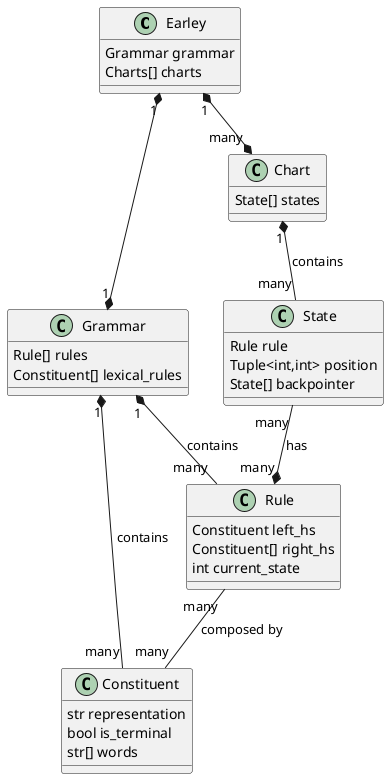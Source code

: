 @startuml classes

class Earley
class Grammar
class Chart
class State
class Rule
class Constituent 

Grammar "1" *-- "many" Rule : contains
Grammar "1" *-- "many" Constituent : contains
Rule "many" -- "many" Constituent : composed by
Chart "1" *-- "many" State : contains
State "many" --* "many" Rule : has
Earley "1" *--* "1" Grammar
Earley "1" *--* "many" Chart

Grammar : Rule[] rules
Grammar : Constituent[] lexical_rules

Earley : Grammar grammar
Earley : Charts[] charts

Chart : State[] states

State : Rule rule
State : Tuple<int,int> position
State : State[] backpointer

Rule : Constituent left_hs
Rule : Constituent[] right_hs
Rule : int current_state

Constituent : str representation
Constituent : bool is_terminal
Constituent : str[] words

@enduml